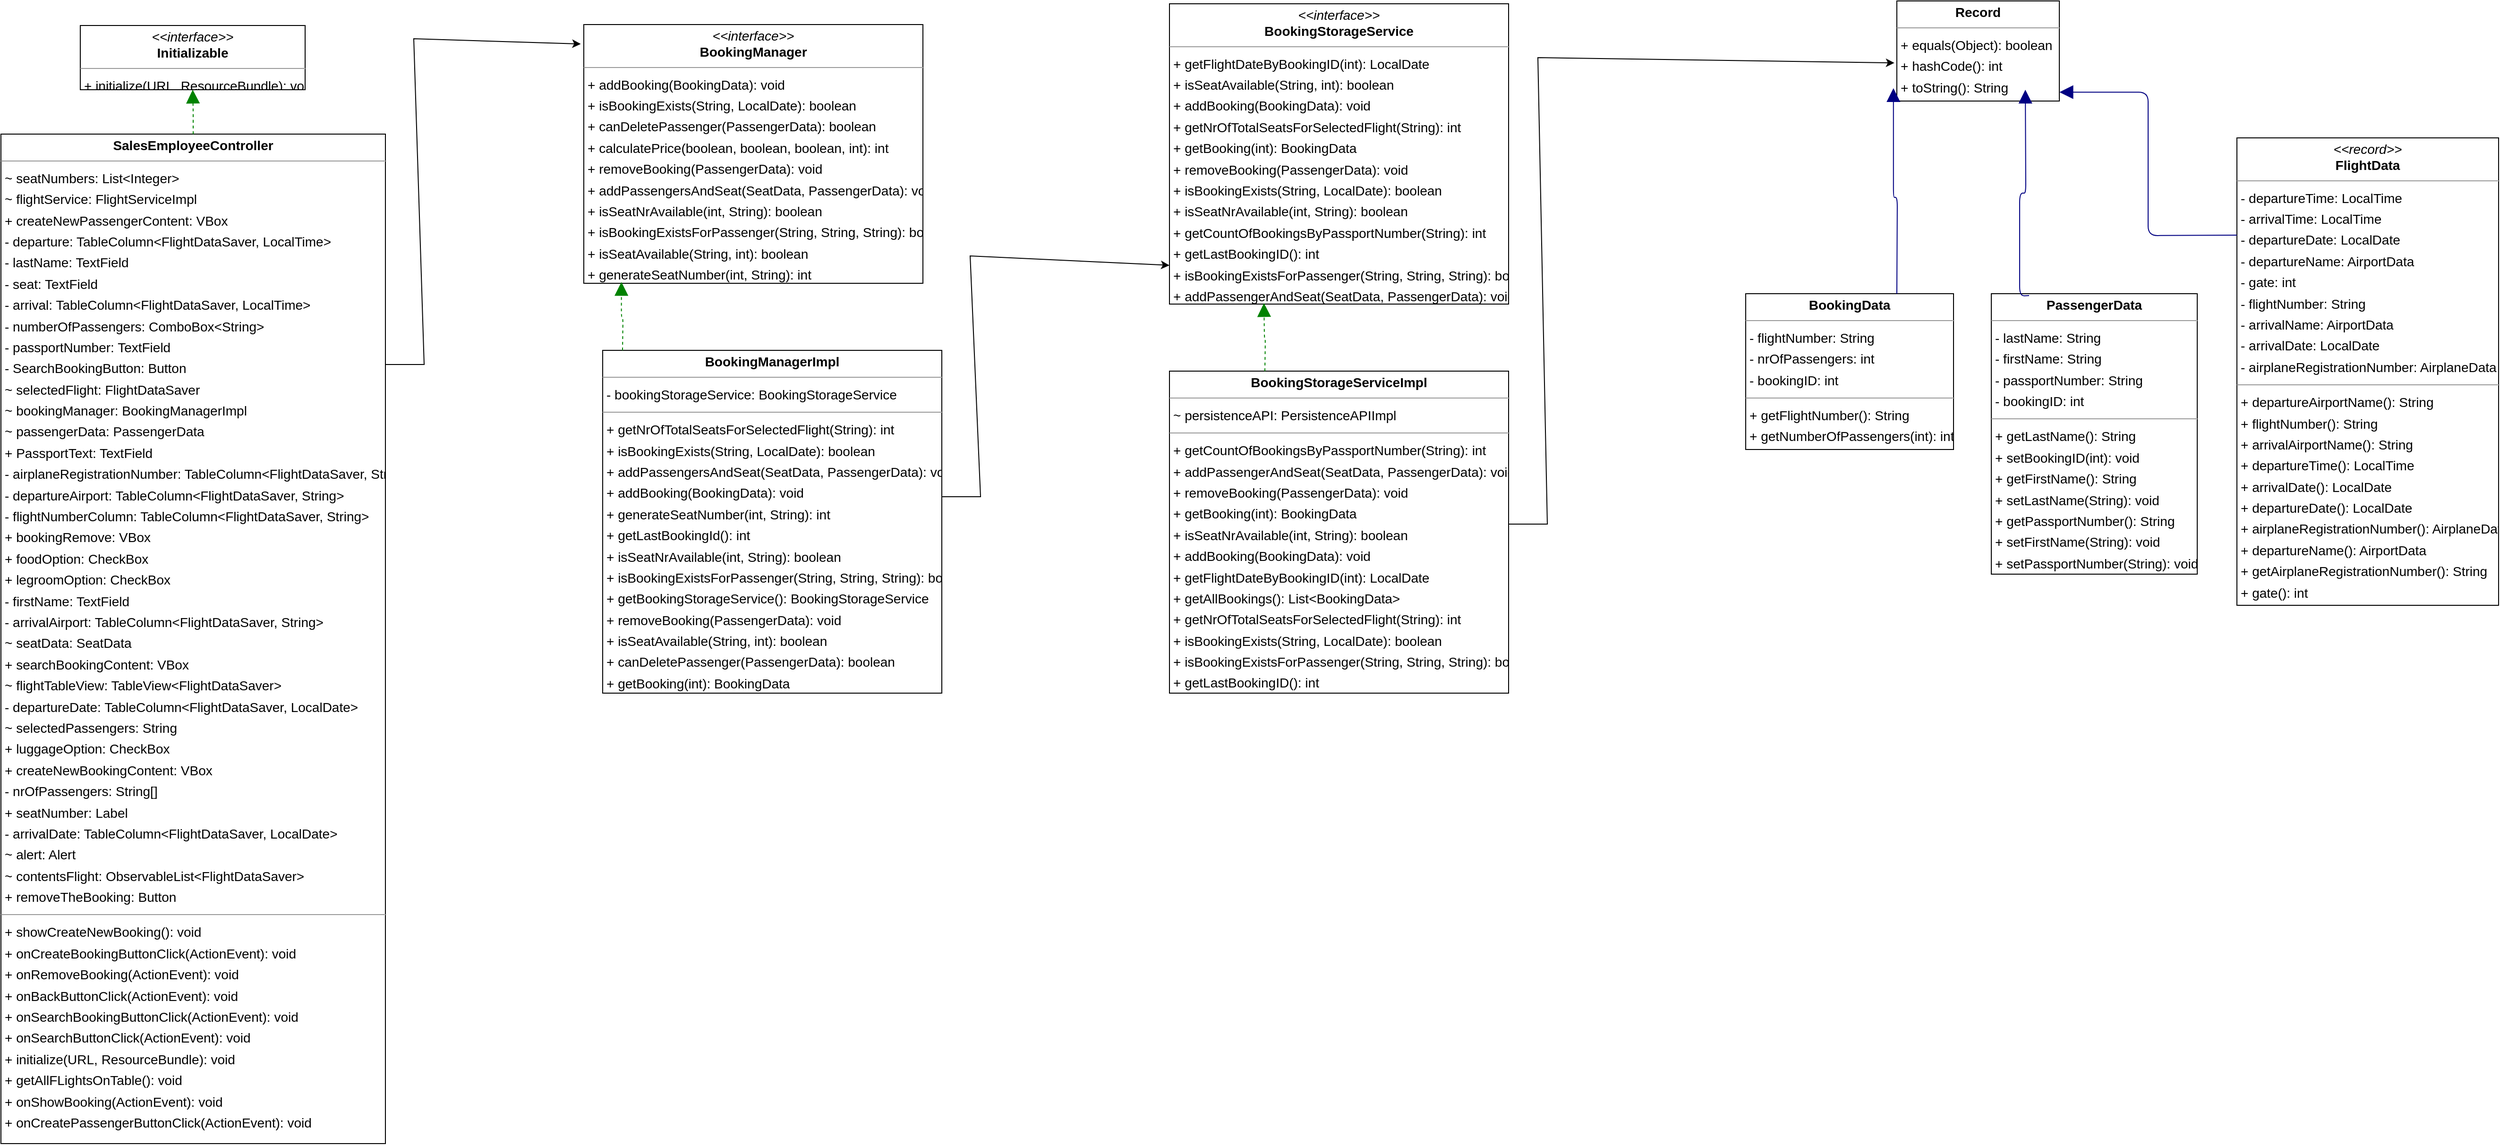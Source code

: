 <mxfile version="21.6.1" type="device">
  <diagram id="VRLP0N9ztwp5fcxafZ_A" name="Página-1">
    <mxGraphModel dx="3444" dy="1671" grid="1" gridSize="10" guides="1" tooltips="1" connect="1" arrows="1" fold="1" page="0" pageScale="1" pageWidth="827" pageHeight="1169" background="none" math="0" shadow="0">
      <root>
        <mxCell id="0" />
        <mxCell id="1" parent="0" />
        <mxCell id="node1" value="&lt;p style=&quot;margin:0px;margin-top:4px;text-align:center;&quot;&gt;&lt;i&gt;&amp;lt;&amp;lt;interface&amp;gt;&amp;gt;&lt;/i&gt;&lt;br/&gt;&lt;b&gt;Initializable&lt;/b&gt;&lt;/p&gt;&lt;hr size=&quot;1&quot;/&gt;&lt;p style=&quot;margin:0 0 0 4px;line-height:1.6;&quot;&gt;+ initialize(URL, ResourceBundle): void&lt;/p&gt;" style="verticalAlign=top;align=left;overflow=fill;fontSize=14;fontFamily=Helvetica;html=1;rounded=0;shadow=0;comic=0;labelBackgroundColor=none;strokeWidth=1;" parent="1" vertex="1">
          <mxGeometry x="-23" y="-14" width="238" height="68" as="geometry" />
        </mxCell>
        <mxCell id="node0" value="&lt;p style=&quot;margin:0px;margin-top:4px;text-align:center;&quot;&gt;&lt;b&gt;SalesEmployeeController&lt;/b&gt;&lt;/p&gt;&lt;hr size=&quot;1&quot;/&gt;&lt;p style=&quot;margin:0 0 0 4px;line-height:1.6;&quot;&gt;~ seatNumbers: List&amp;lt;Integer&amp;gt;&lt;br/&gt;~ flightService: FlightServiceImpl&lt;br/&gt;+ createNewPassengerContent: VBox&lt;br/&gt;- departure: TableColumn&amp;lt;FlightDataSaver, LocalTime&amp;gt;&lt;br/&gt;- lastName: TextField&lt;br/&gt;- seat: TextField&lt;br/&gt;- arrival: TableColumn&amp;lt;FlightDataSaver, LocalTime&amp;gt;&lt;br/&gt;- numberOfPassengers: ComboBox&amp;lt;String&amp;gt;&lt;br/&gt;- passportNumber: TextField&lt;br/&gt;- SearchBookingButton: Button&lt;br/&gt;~ selectedFlight: FlightDataSaver&lt;br/&gt;~ bookingManager: BookingManagerImpl&lt;br/&gt;~ passengerData: PassengerData&lt;br/&gt;+ PassportText: TextField&lt;br/&gt;- airplaneRegistrationNumber: TableColumn&amp;lt;FlightDataSaver, String&amp;gt;&lt;br/&gt;- departureAirport: TableColumn&amp;lt;FlightDataSaver, String&amp;gt;&lt;br/&gt;- flightNumberColumn: TableColumn&amp;lt;FlightDataSaver, String&amp;gt;&lt;br/&gt;+ bookingRemove: VBox&lt;br/&gt;+ foodOption: CheckBox&lt;br/&gt;+ legroomOption: CheckBox&lt;br/&gt;- firstName: TextField&lt;br/&gt;- arrivalAirport: TableColumn&amp;lt;FlightDataSaver, String&amp;gt;&lt;br/&gt;~ seatData: SeatData&lt;br/&gt;+ searchBookingContent: VBox&lt;br/&gt;~ flightTableView: TableView&amp;lt;FlightDataSaver&amp;gt;&lt;br/&gt;- departureDate: TableColumn&amp;lt;FlightDataSaver, LocalDate&amp;gt;&lt;br/&gt;~ selectedPassengers: String&lt;br/&gt;+ luggageOption: CheckBox&lt;br/&gt;+ createNewBookingContent: VBox&lt;br/&gt;- nrOfPassengers: String[]&lt;br/&gt;+ seatNumber: Label&lt;br/&gt;- arrivalDate: TableColumn&amp;lt;FlightDataSaver, LocalDate&amp;gt;&lt;br/&gt;~ alert: Alert&lt;br/&gt;~ contentsFlight: ObservableList&amp;lt;FlightDataSaver&amp;gt;&lt;br/&gt;+ removeTheBooking: Button&lt;/p&gt;&lt;hr size=&quot;1&quot;/&gt;&lt;p style=&quot;margin:0 0 0 4px;line-height:1.6;&quot;&gt;+ showCreateNewBooking(): void&lt;br/&gt;+ onCreateBookingButtonClick(ActionEvent): void&lt;br/&gt;+ onRemoveBooking(ActionEvent): void&lt;br/&gt;+ onBackButtonClick(ActionEvent): void&lt;br/&gt;+ onSearchBookingButtonClick(ActionEvent): void&lt;br/&gt;+ onSearchButtonClick(ActionEvent): void&lt;br/&gt;+ initialize(URL, ResourceBundle): void&lt;br/&gt;+ getAllFLightsOnTable(): void&lt;br/&gt;+ onShowBooking(ActionEvent): void&lt;br/&gt;+ onCreatePassengerButtonClick(ActionEvent): void&lt;/p&gt;" style="verticalAlign=top;align=left;overflow=fill;fontSize=14;fontFamily=Helvetica;html=1;rounded=0;shadow=0;comic=0;labelBackgroundColor=none;strokeWidth=1;" parent="1" vertex="1">
          <mxGeometry x="-107" y="101" width="407" height="1069" as="geometry" />
        </mxCell>
        <mxCell id="edge0" value="" style="html=1;rounded=1;edgeStyle=orthogonalEdgeStyle;dashed=1;startArrow=none;endArrow=block;endSize=12;strokeColor=#008200;exitX=0.500;exitY=0.000;exitDx=0;exitDy=0;entryX=0.500;entryY=1.001;entryDx=0;entryDy=0;" parent="1" source="node0" target="node1" edge="1">
          <mxGeometry width="50" height="50" relative="1" as="geometry">
            <Array as="points" />
          </mxGeometry>
        </mxCell>
        <mxCell id="G1MX8cNomu7-tQfcH3g1-1" value="&lt;p style=&quot;margin:0px;margin-top:4px;text-align:center;&quot;&gt;&lt;i&gt;&amp;lt;&amp;lt;interface&amp;gt;&amp;gt;&lt;/i&gt;&lt;br/&gt;&lt;b&gt;BookingManager&lt;/b&gt;&lt;/p&gt;&lt;hr size=&quot;1&quot;/&gt;&lt;p style=&quot;margin:0 0 0 4px;line-height:1.6;&quot;&gt;+ addBooking(BookingData): void&lt;br/&gt;+ isBookingExists(String, LocalDate): boolean&lt;br/&gt;+ canDeletePassenger(PassengerData): boolean&lt;br/&gt;+ calculatePrice(boolean, boolean, boolean, int): int&lt;br/&gt;+ removeBooking(PassengerData): void&lt;br/&gt;+ addPassengersAndSeat(SeatData, PassengerData): void&lt;br/&gt;+ isSeatNrAvailable(int, String): boolean&lt;br/&gt;+ isBookingExistsForPassenger(String, String, String): boolean&lt;br/&gt;+ isSeatAvailable(String, int): boolean&lt;br/&gt;+ generateSeatNumber(int, String): int&lt;br/&gt;+ getNrOfTotalSeatsForSelectedFlight(String): int&lt;/p&gt;" style="verticalAlign=top;align=left;overflow=fill;fontSize=14;fontFamily=Helvetica;html=1;rounded=0;shadow=0;comic=0;labelBackgroundColor=none;strokeWidth=1;" vertex="1" parent="1">
          <mxGeometry x="510" y="-15" width="359" height="274" as="geometry" />
        </mxCell>
        <mxCell id="G1MX8cNomu7-tQfcH3g1-2" value="&lt;p style=&quot;margin:0px;margin-top:4px;text-align:center;&quot;&gt;&lt;b&gt;BookingManagerImpl&lt;/b&gt;&lt;/p&gt;&lt;hr size=&quot;1&quot;/&gt;&lt;p style=&quot;margin:0 0 0 4px;line-height:1.6;&quot;&gt;- bookingStorageService: BookingStorageService&lt;/p&gt;&lt;hr size=&quot;1&quot;/&gt;&lt;p style=&quot;margin:0 0 0 4px;line-height:1.6;&quot;&gt;+ getNrOfTotalSeatsForSelectedFlight(String): int&lt;br/&gt;+ isBookingExists(String, LocalDate): boolean&lt;br/&gt;+ addPassengersAndSeat(SeatData, PassengerData): void&lt;br/&gt;+ addBooking(BookingData): void&lt;br/&gt;+ generateSeatNumber(int, String): int&lt;br/&gt;+ getLastBookingId(): int&lt;br/&gt;+ isSeatNrAvailable(int, String): boolean&lt;br/&gt;+ isBookingExistsForPassenger(String, String, String): boolean&lt;br/&gt;+ getBookingStorageService(): BookingStorageService&lt;br/&gt;+ removeBooking(PassengerData): void&lt;br/&gt;+ isSeatAvailable(String, int): boolean&lt;br/&gt;+ canDeletePassenger(PassengerData): boolean&lt;br/&gt;+ getBooking(int): BookingData&lt;br/&gt;+ calculatePrice(boolean, boolean, boolean, int): int&lt;/p&gt;" style="verticalAlign=top;align=left;overflow=fill;fontSize=14;fontFamily=Helvetica;html=1;rounded=0;shadow=0;comic=0;labelBackgroundColor=none;strokeWidth=1;" vertex="1" parent="1">
          <mxGeometry x="530" y="330" width="359" height="363" as="geometry" />
        </mxCell>
        <mxCell id="G1MX8cNomu7-tQfcH3g1-3" value="&lt;p style=&quot;margin:0px;margin-top:4px;text-align:center;&quot;&gt;&lt;i&gt;&amp;lt;&amp;lt;interface&amp;gt;&amp;gt;&lt;/i&gt;&lt;br/&gt;&lt;b&gt;BookingStorageService&lt;/b&gt;&lt;/p&gt;&lt;hr size=&quot;1&quot;/&gt;&lt;p style=&quot;margin:0 0 0 4px;line-height:1.6;&quot;&gt;+ getFlightDateByBookingID(int): LocalDate&lt;br/&gt;+ isSeatAvailable(String, int): boolean&lt;br/&gt;+ addBooking(BookingData): void&lt;br/&gt;+ getNrOfTotalSeatsForSelectedFlight(String): int&lt;br/&gt;+ getBooking(int): BookingData&lt;br/&gt;+ removeBooking(PassengerData): void&lt;br/&gt;+ isBookingExists(String, LocalDate): boolean&lt;br/&gt;+ isSeatNrAvailable(int, String): boolean&lt;br/&gt;+ getCountOfBookingsByPassportNumber(String): int&lt;br/&gt;+ getLastBookingID(): int&lt;br/&gt;+ isBookingExistsForPassenger(String, String, String): boolean&lt;br/&gt;+ addPassengerAndSeat(SeatData, PassengerData): void&lt;br/&gt;+ getAllBookings(): List&amp;lt;BookingData&amp;gt;&lt;/p&gt;" style="verticalAlign=top;align=left;overflow=fill;fontSize=14;fontFamily=Helvetica;html=1;rounded=0;shadow=0;comic=0;labelBackgroundColor=none;strokeWidth=1;" vertex="1" parent="1">
          <mxGeometry x="1130" y="-37" width="359" height="318" as="geometry" />
        </mxCell>
        <mxCell id="G1MX8cNomu7-tQfcH3g1-4" value="&lt;p style=&quot;margin:0px;margin-top:4px;text-align:center;&quot;&gt;&lt;b&gt;BookingStorageServiceImpl&lt;/b&gt;&lt;/p&gt;&lt;hr size=&quot;1&quot;/&gt;&lt;p style=&quot;margin:0 0 0 4px;line-height:1.6;&quot;&gt;~ persistenceAPI: PersistenceAPIImpl&lt;/p&gt;&lt;hr size=&quot;1&quot;/&gt;&lt;p style=&quot;margin:0 0 0 4px;line-height:1.6;&quot;&gt;+ getCountOfBookingsByPassportNumber(String): int&lt;br/&gt;+ addPassengerAndSeat(SeatData, PassengerData): void&lt;br/&gt;+ removeBooking(PassengerData): void&lt;br/&gt;+ getBooking(int): BookingData&lt;br/&gt;+ isSeatNrAvailable(int, String): boolean&lt;br/&gt;+ addBooking(BookingData): void&lt;br/&gt;+ getFlightDateByBookingID(int): LocalDate&lt;br/&gt;+ getAllBookings(): List&amp;lt;BookingData&amp;gt;&lt;br/&gt;+ getNrOfTotalSeatsForSelectedFlight(String): int&lt;br/&gt;+ isBookingExists(String, LocalDate): boolean&lt;br/&gt;+ isBookingExistsForPassenger(String, String, String): boolean&lt;br/&gt;+ getLastBookingID(): int&lt;br/&gt;+ isSeatAvailable(String, int): boolean&lt;/p&gt;" style="verticalAlign=top;align=left;overflow=fill;fontSize=14;fontFamily=Helvetica;html=1;rounded=0;shadow=0;comic=0;labelBackgroundColor=none;strokeWidth=1;" vertex="1" parent="1">
          <mxGeometry x="1130" y="352" width="359" height="341" as="geometry" />
        </mxCell>
        <mxCell id="G1MX8cNomu7-tQfcH3g1-5" value="&lt;p style=&quot;margin:0px;margin-top:4px;text-align:center;&quot;&gt;&lt;b&gt;PassengerData&lt;/b&gt;&lt;/p&gt;&lt;hr size=&quot;1&quot;/&gt;&lt;p style=&quot;margin:0 0 0 4px;line-height:1.6;&quot;&gt;- lastName: String&lt;br/&gt;- firstName: String&lt;br/&gt;- passportNumber: String&lt;br/&gt;- bookingID: int&lt;/p&gt;&lt;hr size=&quot;1&quot;/&gt;&lt;p style=&quot;margin:0 0 0 4px;line-height:1.6;&quot;&gt;+ getLastName(): String&lt;br/&gt;+ setBookingID(int): void&lt;br/&gt;+ getFirstName(): String&lt;br/&gt;+ setLastName(String): void&lt;br/&gt;+ getPassportNumber(): String&lt;br/&gt;+ setFirstName(String): void&lt;br/&gt;+ setPassportNumber(String): void&lt;br/&gt;+ getBookingID(): int&lt;/p&gt;" style="verticalAlign=top;align=left;overflow=fill;fontSize=14;fontFamily=Helvetica;html=1;rounded=0;shadow=0;comic=0;labelBackgroundColor=none;strokeWidth=1;" vertex="1" parent="1">
          <mxGeometry x="2000" y="270" width="218" height="297" as="geometry" />
        </mxCell>
        <mxCell id="G1MX8cNomu7-tQfcH3g1-6" value="&lt;p style=&quot;margin:0px;margin-top:4px;text-align:center;&quot;&gt;&lt;b&gt;BookingData&lt;/b&gt;&lt;/p&gt;&lt;hr size=&quot;1&quot;/&gt;&lt;p style=&quot;margin:0 0 0 4px;line-height:1.6;&quot;&gt;- flightNumber: String&lt;br/&gt;- nrOfPassengers: int&lt;br/&gt;- bookingID: int&lt;/p&gt;&lt;hr size=&quot;1&quot;/&gt;&lt;p style=&quot;margin:0 0 0 4px;line-height:1.6;&quot;&gt;+ getFlightNumber(): String&lt;br/&gt;+ getNumberOfPassengers(int): int&lt;br/&gt;+ getBookingID(): int&lt;/p&gt;" style="verticalAlign=top;align=left;overflow=fill;fontSize=14;fontFamily=Helvetica;html=1;rounded=0;shadow=0;comic=0;labelBackgroundColor=none;strokeWidth=1;" vertex="1" parent="1">
          <mxGeometry x="1740" y="270" width="220" height="165" as="geometry" />
        </mxCell>
        <mxCell id="G1MX8cNomu7-tQfcH3g1-7" value="&lt;p style=&quot;margin:0px;margin-top:4px;text-align:center;&quot;&gt;&lt;b&gt;Record&lt;/b&gt;&lt;/p&gt;&lt;hr size=&quot;1&quot;/&gt;&lt;p style=&quot;margin:0 0 0 4px;line-height:1.6;&quot;&gt;+ equals(Object): boolean&lt;br/&gt;+ hashCode(): int&lt;br/&gt;+ toString(): String&lt;/p&gt;" style="verticalAlign=top;align=left;overflow=fill;fontSize=14;fontFamily=Helvetica;html=1;rounded=0;shadow=0;comic=0;labelBackgroundColor=none;strokeWidth=1;" vertex="1" parent="1">
          <mxGeometry x="1900" y="-40" width="172" height="106" as="geometry" />
        </mxCell>
        <mxCell id="G1MX8cNomu7-tQfcH3g1-8" value="&lt;p style=&quot;margin:0px;margin-top:4px;text-align:center;&quot;&gt;&lt;i&gt;&amp;lt;&amp;lt;record&amp;gt;&amp;gt;&lt;/i&gt;&lt;br/&gt;&lt;b&gt;FlightData&lt;/b&gt;&lt;/p&gt;&lt;hr size=&quot;1&quot;/&gt;&lt;p style=&quot;margin:0 0 0 4px;line-height:1.6;&quot;&gt;- departureTime: LocalTime&lt;br/&gt;- arrivalTime: LocalTime&lt;br/&gt;- departureDate: LocalDate&lt;br/&gt;- departureName: AirportData&lt;br/&gt;- gate: int&lt;br/&gt;- flightNumber: String&lt;br/&gt;- arrivalName: AirportData&lt;br/&gt;- arrivalDate: LocalDate&lt;br/&gt;- airplaneRegistrationNumber: AirplaneData&lt;/p&gt;&lt;hr size=&quot;1&quot;/&gt;&lt;p style=&quot;margin:0 0 0 4px;line-height:1.6;&quot;&gt;+ departureAirportName(): String&lt;br/&gt;+ flightNumber(): String&lt;br/&gt;+ arrivalAirportName(): String&lt;br/&gt;+ departureTime(): LocalTime&lt;br/&gt;+ arrivalDate(): LocalDate&lt;br/&gt;+ departureDate(): LocalDate&lt;br/&gt;+ airplaneRegistrationNumber(): AirplaneData&lt;br/&gt;+ departureName(): AirportData&lt;br/&gt;+ getAirplaneRegistrationNumber(): String&lt;br/&gt;+ gate(): int&lt;br/&gt;+ arrivalName(): AirportData&lt;br/&gt;+ arrivalTime(): LocalTime&lt;/p&gt;" style="verticalAlign=top;align=left;overflow=fill;fontSize=14;fontFamily=Helvetica;html=1;rounded=0;shadow=0;comic=0;labelBackgroundColor=none;strokeWidth=1;" vertex="1" parent="1">
          <mxGeometry x="2260" y="105" width="277" height="495" as="geometry" />
        </mxCell>
        <mxCell id="G1MX8cNomu7-tQfcH3g1-9" value="" style="html=1;rounded=1;edgeStyle=orthogonalEdgeStyle;dashed=0;startArrow=none;endArrow=block;endSize=12;strokeColor=#000082;exitX=0.500;exitY=0.000;exitDx=0;exitDy=0;entryX=-0.021;entryY=0.871;entryDx=0;entryDy=0;entryPerimeter=0;" edge="1" parent="1" target="G1MX8cNomu7-tQfcH3g1-7">
          <mxGeometry width="50" height="50" relative="1" as="geometry">
            <Array as="points" />
            <mxPoint x="1900" y="270" as="sourcePoint" />
            <mxPoint x="1900" y="217" as="targetPoint" />
          </mxGeometry>
        </mxCell>
        <mxCell id="G1MX8cNomu7-tQfcH3g1-10" value="" style="html=1;rounded=1;edgeStyle=orthogonalEdgeStyle;dashed=0;startArrow=none;endArrow=block;endSize=12;strokeColor=#000082;exitX=0.500;exitY=0.000;exitDx=0;exitDy=0;entryX=-0.021;entryY=0.871;entryDx=0;entryDy=0;entryPerimeter=0;" edge="1" parent="1">
          <mxGeometry width="50" height="50" relative="1" as="geometry">
            <Array as="points" />
            <mxPoint x="2040.03" y="272" as="sourcePoint" />
            <mxPoint x="2036.03" y="54" as="targetPoint" />
          </mxGeometry>
        </mxCell>
        <mxCell id="G1MX8cNomu7-tQfcH3g1-11" value="" style="html=1;rounded=1;edgeStyle=orthogonalEdgeStyle;dashed=0;startArrow=none;endArrow=block;endSize=12;strokeColor=#000082;exitX=0.500;exitY=0.000;exitDx=0;exitDy=0;entryX=1.001;entryY=0.911;entryDx=0;entryDy=0;entryPerimeter=0;" edge="1" parent="1" target="G1MX8cNomu7-tQfcH3g1-7">
          <mxGeometry width="50" height="50" relative="1" as="geometry">
            <Array as="points" />
            <mxPoint x="2260" y="208" as="sourcePoint" />
            <mxPoint x="2256" y="-10" as="targetPoint" />
          </mxGeometry>
        </mxCell>
        <mxCell id="G1MX8cNomu7-tQfcH3g1-13" value="" style="html=1;rounded=1;edgeStyle=orthogonalEdgeStyle;dashed=1;startArrow=none;endArrow=block;endSize=12;strokeColor=#008200;exitX=0.500;exitY=0.000;exitDx=0;exitDy=0;entryX=0.111;entryY=0.995;entryDx=0;entryDy=0;entryPerimeter=0;" edge="1" parent="1" target="G1MX8cNomu7-tQfcH3g1-1">
          <mxGeometry width="50" height="50" relative="1" as="geometry">
            <Array as="points" />
            <mxPoint x="551" y="330" as="sourcePoint" />
            <mxPoint x="550" y="283" as="targetPoint" />
          </mxGeometry>
        </mxCell>
        <mxCell id="G1MX8cNomu7-tQfcH3g1-14" value="" style="html=1;rounded=1;edgeStyle=orthogonalEdgeStyle;dashed=1;startArrow=none;endArrow=block;endSize=12;strokeColor=#008200;exitX=0.500;exitY=0.000;exitDx=0;exitDy=0;entryX=0.111;entryY=0.995;entryDx=0;entryDy=0;entryPerimeter=0;" edge="1" parent="1">
          <mxGeometry width="50" height="50" relative="1" as="geometry">
            <Array as="points" />
            <mxPoint x="1231" y="352" as="sourcePoint" />
            <mxPoint x="1230" y="280" as="targetPoint" />
          </mxGeometry>
        </mxCell>
        <mxCell id="G1MX8cNomu7-tQfcH3g1-15" value="" style="endArrow=classic;html=1;rounded=0;entryX=0;entryY=0.871;entryDx=0;entryDy=0;entryPerimeter=0;" edge="1" parent="1" target="G1MX8cNomu7-tQfcH3g1-3">
          <mxGeometry width="50" height="50" relative="1" as="geometry">
            <mxPoint x="889" y="485" as="sourcePoint" />
            <mxPoint x="919" y="220" as="targetPoint" />
            <Array as="points">
              <mxPoint x="930" y="485" />
              <mxPoint x="919" y="230" />
            </Array>
          </mxGeometry>
        </mxCell>
        <mxCell id="G1MX8cNomu7-tQfcH3g1-16" value="" style="endArrow=classic;html=1;rounded=0;entryX=-0.015;entryY=0.619;entryDx=0;entryDy=0;entryPerimeter=0;" edge="1" parent="1" target="G1MX8cNomu7-tQfcH3g1-7">
          <mxGeometry width="50" height="50" relative="1" as="geometry">
            <mxPoint x="1489" y="514" as="sourcePoint" />
            <mxPoint x="1760" y="70" as="targetPoint" />
            <Array as="points">
              <mxPoint x="1530" y="514" />
              <mxPoint x="1520" y="20" />
            </Array>
          </mxGeometry>
        </mxCell>
        <mxCell id="G1MX8cNomu7-tQfcH3g1-17" value="" style="endArrow=classic;html=1;rounded=0;entryX=-0.009;entryY=0.075;entryDx=0;entryDy=0;entryPerimeter=0;" edge="1" parent="1" target="G1MX8cNomu7-tQfcH3g1-1">
          <mxGeometry width="50" height="50" relative="1" as="geometry">
            <mxPoint x="300" y="345" as="sourcePoint" />
            <mxPoint x="541" y="100" as="targetPoint" />
            <Array as="points">
              <mxPoint x="341" y="345" />
              <mxPoint x="330" />
            </Array>
          </mxGeometry>
        </mxCell>
      </root>
    </mxGraphModel>
  </diagram>
</mxfile>
